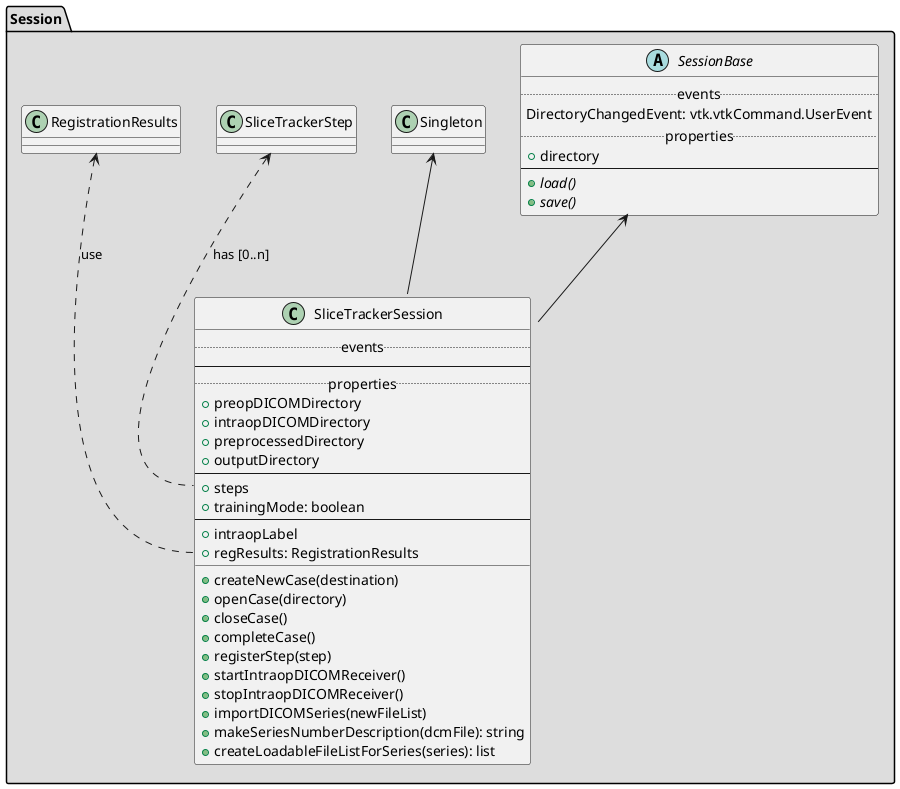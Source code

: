 @startuml

package "Session" #DDDDDD {

  abstract class SessionBase {
    .. events ..
    DirectoryChangedEvent: vtk.vtkCommand.UserEvent
    .. properties ..
    + directory
    --
    + {abstract} load()
    + {abstract} save()
  }


  Singleton <-- SliceTrackerSession
  SessionBase <-- SliceTrackerSession

  class SliceTrackerSession {
    .. events ..
    --
    .. properties ..
    + preopDICOMDirectory
    + intraopDICOMDirectory
    + preprocessedDirectory
    + outputDirectory
    --
    + steps
    + trainingMode: boolean
    --
    + intraopLabel
    + regResults: RegistrationResults
    __
    + createNewCase(destination)
    + openCase(directory)
    + closeCase()
    + completeCase()
    + registerStep(step)
    + startIntraopDICOMReceiver()
    + stopIntraopDICOMReceiver()
    + importDICOMSeries(newFileList)
    + makeSeriesNumberDescription(dcmFile): string
    + createLoadableFileListForSeries(series): list
  }

  SliceTrackerStep <.. SliceTrackerSession::steps: has [0..n]
  RegistrationResults <.. SliceTrackerSession::regResults : use


}

@enduml